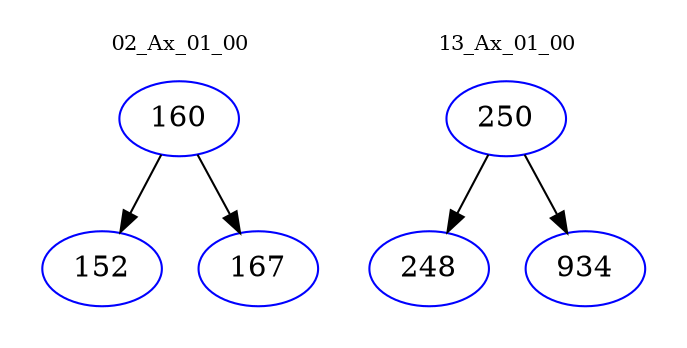 digraph{
subgraph cluster_0 {
color = white
label = "02_Ax_01_00";
fontsize=10;
T0_160 [label="160", color="blue"]
T0_160 -> T0_152 [color="black"]
T0_152 [label="152", color="blue"]
T0_160 -> T0_167 [color="black"]
T0_167 [label="167", color="blue"]
}
subgraph cluster_1 {
color = white
label = "13_Ax_01_00";
fontsize=10;
T1_250 [label="250", color="blue"]
T1_250 -> T1_248 [color="black"]
T1_248 [label="248", color="blue"]
T1_250 -> T1_934 [color="black"]
T1_934 [label="934", color="blue"]
}
}
